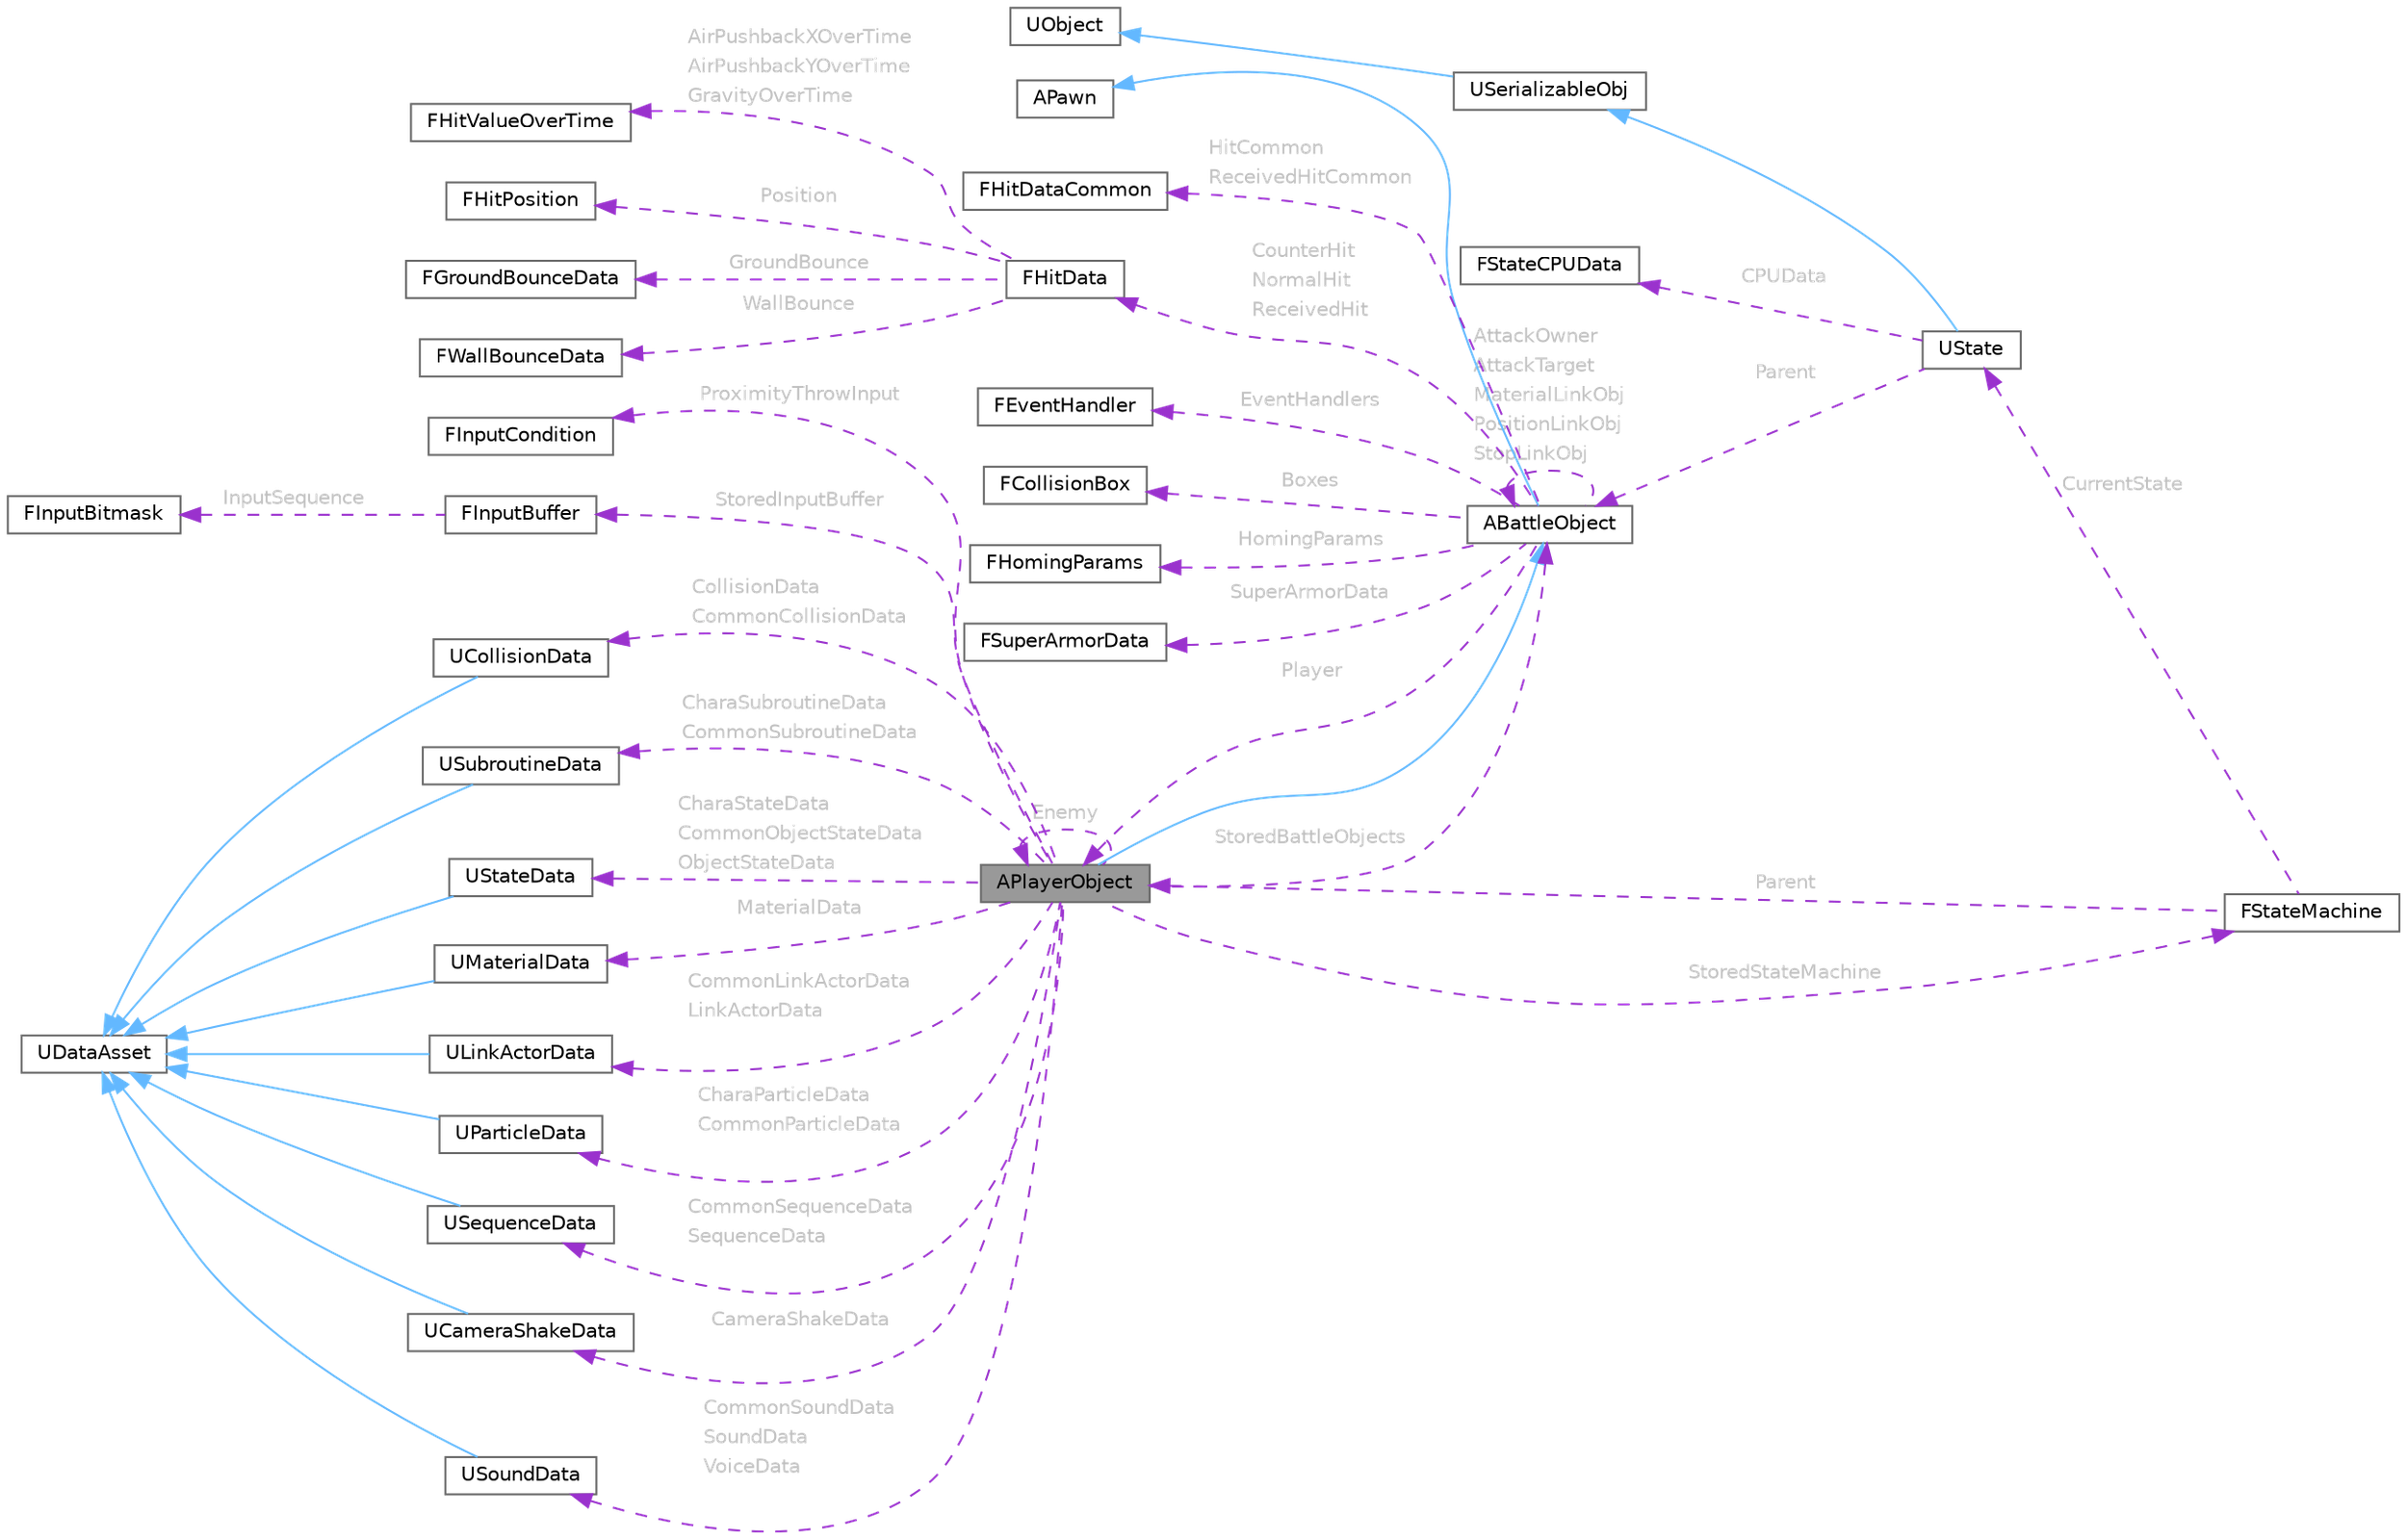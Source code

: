 digraph "APlayerObject"
{
 // LATEX_PDF_SIZE
  bgcolor="transparent";
  edge [fontname=Helvetica,fontsize=10,labelfontname=Helvetica,labelfontsize=10];
  node [fontname=Helvetica,fontsize=10,shape=box,height=0.2,width=0.4];
  rankdir="LR";
  Node1 [id="Node000001",label="APlayerObject",height=0.2,width=0.4,color="gray40", fillcolor="grey60", style="filled", fontcolor="black",tooltip=" "];
  Node2 -> Node1 [id="edge1_Node000001_Node000002",dir="back",color="steelblue1",style="solid",tooltip=" "];
  Node2 [id="Node000002",label="ABattleObject",height=0.2,width=0.4,color="gray40", fillcolor="white", style="filled",URL="$class_a_battle_object.html",tooltip=" "];
  Node3 -> Node2 [id="edge2_Node000002_Node000003",dir="back",color="steelblue1",style="solid",tooltip=" "];
  Node3 [id="Node000003",label="APawn",height=0.2,width=0.4,color="gray40", fillcolor="white", style="filled",tooltip=" "];
  Node4 -> Node2 [id="edge3_Node000002_Node000004",dir="back",color="darkorchid3",style="dashed",tooltip=" ",label=<<TABLE CELLBORDER="0" BORDER="0"><TR><TD VALIGN="top" ALIGN="LEFT" CELLPADDING="1" CELLSPACING="0">HitCommon</TD></TR>
<TR><TD VALIGN="top" ALIGN="LEFT" CELLPADDING="1" CELLSPACING="0">ReceivedHitCommon</TD></TR>
</TABLE>> ,fontcolor="grey" ];
  Node4 [id="Node000004",label="FHitDataCommon",height=0.2,width=0.4,color="gray40", fillcolor="white", style="filled",URL="$struct_f_hit_data_common.html",tooltip=" "];
  Node5 -> Node2 [id="edge4_Node000002_Node000005",dir="back",color="darkorchid3",style="dashed",tooltip=" ",label=<<TABLE CELLBORDER="0" BORDER="0"><TR><TD VALIGN="top" ALIGN="LEFT" CELLPADDING="1" CELLSPACING="0">CounterHit</TD></TR>
<TR><TD VALIGN="top" ALIGN="LEFT" CELLPADDING="1" CELLSPACING="0">NormalHit</TD></TR>
<TR><TD VALIGN="top" ALIGN="LEFT" CELLPADDING="1" CELLSPACING="0">ReceivedHit</TD></TR>
</TABLE>> ,fontcolor="grey" ];
  Node5 [id="Node000005",label="FHitData",height=0.2,width=0.4,color="gray40", fillcolor="white", style="filled",URL="$struct_f_hit_data.html",tooltip=" "];
  Node6 -> Node5 [id="edge5_Node000005_Node000006",dir="back",color="darkorchid3",style="dashed",tooltip=" ",label=<<TABLE CELLBORDER="0" BORDER="0"><TR><TD VALIGN="top" ALIGN="LEFT" CELLPADDING="1" CELLSPACING="0">AirPushbackXOverTime</TD></TR>
<TR><TD VALIGN="top" ALIGN="LEFT" CELLPADDING="1" CELLSPACING="0">AirPushbackYOverTime</TD></TR>
<TR><TD VALIGN="top" ALIGN="LEFT" CELLPADDING="1" CELLSPACING="0">GravityOverTime</TD></TR>
</TABLE>> ,fontcolor="grey" ];
  Node6 [id="Node000006",label="FHitValueOverTime",height=0.2,width=0.4,color="gray40", fillcolor="white", style="filled",URL="$struct_f_hit_value_over_time.html",tooltip=" "];
  Node7 -> Node5 [id="edge6_Node000005_Node000007",dir="back",color="darkorchid3",style="dashed",tooltip=" ",label=<<TABLE CELLBORDER="0" BORDER="0"><TR><TD VALIGN="top" ALIGN="LEFT" CELLPADDING="1" CELLSPACING="0">Position</TD></TR>
</TABLE>> ,fontcolor="grey" ];
  Node7 [id="Node000007",label="FHitPosition",height=0.2,width=0.4,color="gray40", fillcolor="white", style="filled",URL="$struct_f_hit_position.html",tooltip=" "];
  Node8 -> Node5 [id="edge7_Node000005_Node000008",dir="back",color="darkorchid3",style="dashed",tooltip=" ",label=<<TABLE CELLBORDER="0" BORDER="0"><TR><TD VALIGN="top" ALIGN="LEFT" CELLPADDING="1" CELLSPACING="0">GroundBounce</TD></TR>
</TABLE>> ,fontcolor="grey" ];
  Node8 [id="Node000008",label="FGroundBounceData",height=0.2,width=0.4,color="gray40", fillcolor="white", style="filled",URL="$struct_f_ground_bounce_data.html",tooltip=" "];
  Node9 -> Node5 [id="edge8_Node000005_Node000009",dir="back",color="darkorchid3",style="dashed",tooltip=" ",label=<<TABLE CELLBORDER="0" BORDER="0"><TR><TD VALIGN="top" ALIGN="LEFT" CELLPADDING="1" CELLSPACING="0">WallBounce</TD></TR>
</TABLE>> ,fontcolor="grey" ];
  Node9 [id="Node000009",label="FWallBounceData",height=0.2,width=0.4,color="gray40", fillcolor="white", style="filled",URL="$struct_f_wall_bounce_data.html",tooltip=" "];
  Node10 -> Node2 [id="edge9_Node000002_Node000010",dir="back",color="darkorchid3",style="dashed",tooltip=" ",label=<<TABLE CELLBORDER="0" BORDER="0"><TR><TD VALIGN="top" ALIGN="LEFT" CELLPADDING="1" CELLSPACING="0">EventHandlers</TD></TR>
</TABLE>> ,fontcolor="grey" ];
  Node10 [id="Node000010",label="FEventHandler",height=0.2,width=0.4,color="gray40", fillcolor="white", style="filled",URL="$struct_f_event_handler.html",tooltip=" "];
  Node11 -> Node2 [id="edge10_Node000002_Node000011",dir="back",color="darkorchid3",style="dashed",tooltip=" ",label=<<TABLE CELLBORDER="0" BORDER="0"><TR><TD VALIGN="top" ALIGN="LEFT" CELLPADDING="1" CELLSPACING="0">Boxes</TD></TR>
</TABLE>> ,fontcolor="grey" ];
  Node11 [id="Node000011",label="FCollisionBox",height=0.2,width=0.4,color="gray40", fillcolor="white", style="filled",URL="$struct_f_collision_box.html",tooltip="A collision box."];
  Node12 -> Node2 [id="edge11_Node000002_Node000012",dir="back",color="darkorchid3",style="dashed",tooltip=" ",label=<<TABLE CELLBORDER="0" BORDER="0"><TR><TD VALIGN="top" ALIGN="LEFT" CELLPADDING="1" CELLSPACING="0">HomingParams</TD></TR>
</TABLE>> ,fontcolor="grey" ];
  Node12 [id="Node000012",label="FHomingParams",height=0.2,width=0.4,color="gray40", fillcolor="white", style="filled",URL="$struct_f_homing_params.html",tooltip=" "];
  Node13 -> Node2 [id="edge12_Node000002_Node000013",dir="back",color="darkorchid3",style="dashed",tooltip=" ",label=<<TABLE CELLBORDER="0" BORDER="0"><TR><TD VALIGN="top" ALIGN="LEFT" CELLPADDING="1" CELLSPACING="0">SuperArmorData</TD></TR>
</TABLE>> ,fontcolor="grey" ];
  Node13 [id="Node000013",label="FSuperArmorData",height=0.2,width=0.4,color="gray40", fillcolor="white", style="filled",URL="$struct_f_super_armor_data.html",tooltip=" "];
  Node1 -> Node2 [id="edge13_Node000002_Node000001",dir="back",color="darkorchid3",style="dashed",tooltip=" ",label=<<TABLE CELLBORDER="0" BORDER="0"><TR><TD VALIGN="top" ALIGN="LEFT" CELLPADDING="1" CELLSPACING="0">Player</TD></TR>
</TABLE>> ,fontcolor="grey" ];
  Node2 -> Node2 [id="edge14_Node000002_Node000002",dir="back",color="darkorchid3",style="dashed",tooltip=" ",label=<<TABLE CELLBORDER="0" BORDER="0"><TR><TD VALIGN="top" ALIGN="LEFT" CELLPADDING="1" CELLSPACING="0">AttackOwner</TD></TR>
<TR><TD VALIGN="top" ALIGN="LEFT" CELLPADDING="1" CELLSPACING="0">AttackTarget</TD></TR>
<TR><TD VALIGN="top" ALIGN="LEFT" CELLPADDING="1" CELLSPACING="0">MaterialLinkObj</TD></TR>
<TR><TD VALIGN="top" ALIGN="LEFT" CELLPADDING="1" CELLSPACING="0">PositionLinkObj</TD></TR>
<TR><TD VALIGN="top" ALIGN="LEFT" CELLPADDING="1" CELLSPACING="0">StopLinkObj</TD></TR>
</TABLE>> ,fontcolor="grey" ];
  Node14 -> Node1 [id="edge15_Node000001_Node000014",dir="back",color="darkorchid3",style="dashed",tooltip=" ",label=<<TABLE CELLBORDER="0" BORDER="0"><TR><TD VALIGN="top" ALIGN="LEFT" CELLPADDING="1" CELLSPACING="0">ProximityThrowInput</TD></TR>
</TABLE>> ,fontcolor="grey" ];
  Node14 [id="Node000014",label="FInputCondition",height=0.2,width=0.4,color="gray40", fillcolor="white", style="filled",URL="$struct_f_input_condition.html",tooltip=" "];
  Node15 -> Node1 [id="edge16_Node000001_Node000015",dir="back",color="darkorchid3",style="dashed",tooltip=" ",label=<<TABLE CELLBORDER="0" BORDER="0"><TR><TD VALIGN="top" ALIGN="LEFT" CELLPADDING="1" CELLSPACING="0">StoredStateMachine</TD></TR>
</TABLE>> ,fontcolor="grey" ];
  Node15 [id="Node000015",label="FStateMachine",height=0.2,width=0.4,color="gray40", fillcolor="white", style="filled",URL="$struct_f_state_machine.html",tooltip="The player object's state machine."];
  Node16 -> Node15 [id="edge17_Node000015_Node000016",dir="back",color="darkorchid3",style="dashed",tooltip=" ",label=<<TABLE CELLBORDER="0" BORDER="0"><TR><TD VALIGN="top" ALIGN="LEFT" CELLPADDING="1" CELLSPACING="0">CurrentState</TD></TR>
</TABLE>> ,fontcolor="grey" ];
  Node16 [id="Node000016",label="UState",height=0.2,width=0.4,color="gray40", fillcolor="white", style="filled",URL="$class_u_state.html",tooltip="A character state that determines behavior."];
  Node17 -> Node16 [id="edge18_Node000016_Node000017",dir="back",color="steelblue1",style="solid",tooltip=" "];
  Node17 [id="Node000017",label="USerializableObj",height=0.2,width=0.4,color="gray40", fillcolor="white", style="filled",URL="$class_u_serializable_obj.html",tooltip=" "];
  Node18 -> Node17 [id="edge19_Node000017_Node000018",dir="back",color="steelblue1",style="solid",tooltip=" "];
  Node18 [id="Node000018",label="UObject",height=0.2,width=0.4,color="gray40", fillcolor="white", style="filled",tooltip=" "];
  Node2 -> Node16 [id="edge20_Node000016_Node000002",dir="back",color="darkorchid3",style="dashed",tooltip=" ",label=<<TABLE CELLBORDER="0" BORDER="0"><TR><TD VALIGN="top" ALIGN="LEFT" CELLPADDING="1" CELLSPACING="0">Parent</TD></TR>
</TABLE>> ,fontcolor="grey" ];
  Node19 -> Node16 [id="edge21_Node000016_Node000019",dir="back",color="darkorchid3",style="dashed",tooltip=" ",label=<<TABLE CELLBORDER="0" BORDER="0"><TR><TD VALIGN="top" ALIGN="LEFT" CELLPADDING="1" CELLSPACING="0">CPUData</TD></TR>
</TABLE>> ,fontcolor="grey" ];
  Node19 [id="Node000019",label="FStateCPUData",height=0.2,width=0.4,color="gray40", fillcolor="white", style="filled",URL="$struct_f_state_c_p_u_data.html",tooltip=" "];
  Node1 -> Node15 [id="edge22_Node000015_Node000001",dir="back",color="darkorchid3",style="dashed",tooltip=" ",label=<<TABLE CELLBORDER="0" BORDER="0"><TR><TD VALIGN="top" ALIGN="LEFT" CELLPADDING="1" CELLSPACING="0">Parent</TD></TR>
</TABLE>> ,fontcolor="grey" ];
  Node20 -> Node1 [id="edge23_Node000001_Node000020",dir="back",color="darkorchid3",style="dashed",tooltip=" ",label=<<TABLE CELLBORDER="0" BORDER="0"><TR><TD VALIGN="top" ALIGN="LEFT" CELLPADDING="1" CELLSPACING="0">StoredInputBuffer</TD></TR>
</TABLE>> ,fontcolor="grey" ];
  Node20 [id="Node000020",label="FInputBuffer",height=0.2,width=0.4,color="gray40", fillcolor="white", style="filled",URL="$struct_f_input_buffer.html",tooltip="The input buffer for a player object."];
  Node21 -> Node20 [id="edge24_Node000020_Node000021",dir="back",color="darkorchid3",style="dashed",tooltip=" ",label=<<TABLE CELLBORDER="0" BORDER="0"><TR><TD VALIGN="top" ALIGN="LEFT" CELLPADDING="1" CELLSPACING="0">InputSequence</TD></TR>
</TABLE>> ,fontcolor="grey" ];
  Node21 [id="Node000021",label="FInputBitmask",height=0.2,width=0.4,color="gray40", fillcolor="white", style="filled",URL="$struct_f_input_bitmask.html",tooltip=" "];
  Node1 -> Node1 [id="edge25_Node000001_Node000001",dir="back",color="darkorchid3",style="dashed",tooltip=" ",label=<<TABLE CELLBORDER="0" BORDER="0"><TR><TD VALIGN="top" ALIGN="LEFT" CELLPADDING="1" CELLSPACING="0">Enemy</TD></TR>
</TABLE>> ,fontcolor="grey" ];
  Node2 -> Node1 [id="edge26_Node000001_Node000002",dir="back",color="darkorchid3",style="dashed",tooltip=" ",label=<<TABLE CELLBORDER="0" BORDER="0"><TR><TD VALIGN="top" ALIGN="LEFT" CELLPADDING="1" CELLSPACING="0">StoredBattleObjects</TD></TR>
</TABLE>> ,fontcolor="grey" ];
  Node22 -> Node1 [id="edge27_Node000001_Node000022",dir="back",color="darkorchid3",style="dashed",tooltip=" ",label=<<TABLE CELLBORDER="0" BORDER="0"><TR><TD VALIGN="top" ALIGN="LEFT" CELLPADDING="1" CELLSPACING="0">CollisionData</TD></TR>
<TR><TD VALIGN="top" ALIGN="LEFT" CELLPADDING="1" CELLSPACING="0">CommonCollisionData</TD></TR>
</TABLE>> ,fontcolor="grey" ];
  Node22 [id="Node000022",label="UCollisionData",height=0.2,width=0.4,color="gray40", fillcolor="white", style="filled",URL="$class_u_collision_data.html",tooltip=" "];
  Node23 -> Node22 [id="edge28_Node000022_Node000023",dir="back",color="steelblue1",style="solid",tooltip=" "];
  Node23 [id="Node000023",label="UDataAsset",height=0.2,width=0.4,color="gray40", fillcolor="white", style="filled",tooltip=" "];
  Node24 -> Node1 [id="edge29_Node000001_Node000024",dir="back",color="darkorchid3",style="dashed",tooltip=" ",label=<<TABLE CELLBORDER="0" BORDER="0"><TR><TD VALIGN="top" ALIGN="LEFT" CELLPADDING="1" CELLSPACING="0">CharaSubroutineData</TD></TR>
<TR><TD VALIGN="top" ALIGN="LEFT" CELLPADDING="1" CELLSPACING="0">CommonSubroutineData</TD></TR>
</TABLE>> ,fontcolor="grey" ];
  Node24 [id="Node000024",label="USubroutineData",height=0.2,width=0.4,color="gray40", fillcolor="white", style="filled",URL="$class_u_subroutine_data.html",tooltip=" "];
  Node23 -> Node24 [id="edge30_Node000024_Node000023",dir="back",color="steelblue1",style="solid",tooltip=" "];
  Node25 -> Node1 [id="edge31_Node000001_Node000025",dir="back",color="darkorchid3",style="dashed",tooltip=" ",label=<<TABLE CELLBORDER="0" BORDER="0"><TR><TD VALIGN="top" ALIGN="LEFT" CELLPADDING="1" CELLSPACING="0">CharaStateData</TD></TR>
<TR><TD VALIGN="top" ALIGN="LEFT" CELLPADDING="1" CELLSPACING="0">CommonObjectStateData</TD></TR>
<TR><TD VALIGN="top" ALIGN="LEFT" CELLPADDING="1" CELLSPACING="0">ObjectStateData</TD></TR>
</TABLE>> ,fontcolor="grey" ];
  Node25 [id="Node000025",label="UStateData",height=0.2,width=0.4,color="gray40", fillcolor="white", style="filled",URL="$class_u_state_data.html",tooltip=" "];
  Node23 -> Node25 [id="edge32_Node000025_Node000023",dir="back",color="steelblue1",style="solid",tooltip=" "];
  Node26 -> Node1 [id="edge33_Node000001_Node000026",dir="back",color="darkorchid3",style="dashed",tooltip=" ",label=<<TABLE CELLBORDER="0" BORDER="0"><TR><TD VALIGN="top" ALIGN="LEFT" CELLPADDING="1" CELLSPACING="0">MaterialData</TD></TR>
</TABLE>> ,fontcolor="grey" ];
  Node26 [id="Node000026",label="UMaterialData",height=0.2,width=0.4,color="gray40", fillcolor="white", style="filled",URL="$class_u_material_data.html",tooltip=" "];
  Node23 -> Node26 [id="edge34_Node000026_Node000023",dir="back",color="steelblue1",style="solid",tooltip=" "];
  Node27 -> Node1 [id="edge35_Node000001_Node000027",dir="back",color="darkorchid3",style="dashed",tooltip=" ",label=<<TABLE CELLBORDER="0" BORDER="0"><TR><TD VALIGN="top" ALIGN="LEFT" CELLPADDING="1" CELLSPACING="0">CommonLinkActorData</TD></TR>
<TR><TD VALIGN="top" ALIGN="LEFT" CELLPADDING="1" CELLSPACING="0">LinkActorData</TD></TR>
</TABLE>> ,fontcolor="grey" ];
  Node27 [id="Node000027",label="ULinkActorData",height=0.2,width=0.4,color="gray40", fillcolor="white", style="filled",URL="$class_u_link_actor_data.html",tooltip=" "];
  Node23 -> Node27 [id="edge36_Node000027_Node000023",dir="back",color="steelblue1",style="solid",tooltip=" "];
  Node28 -> Node1 [id="edge37_Node000001_Node000028",dir="back",color="darkorchid3",style="dashed",tooltip=" ",label=<<TABLE CELLBORDER="0" BORDER="0"><TR><TD VALIGN="top" ALIGN="LEFT" CELLPADDING="1" CELLSPACING="0">CharaParticleData</TD></TR>
<TR><TD VALIGN="top" ALIGN="LEFT" CELLPADDING="1" CELLSPACING="0">CommonParticleData</TD></TR>
</TABLE>> ,fontcolor="grey" ];
  Node28 [id="Node000028",label="UParticleData",height=0.2,width=0.4,color="gray40", fillcolor="white", style="filled",URL="$class_u_particle_data.html",tooltip=" "];
  Node23 -> Node28 [id="edge38_Node000028_Node000023",dir="back",color="steelblue1",style="solid",tooltip=" "];
  Node29 -> Node1 [id="edge39_Node000001_Node000029",dir="back",color="darkorchid3",style="dashed",tooltip=" ",label=<<TABLE CELLBORDER="0" BORDER="0"><TR><TD VALIGN="top" ALIGN="LEFT" CELLPADDING="1" CELLSPACING="0">CommonSequenceData</TD></TR>
<TR><TD VALIGN="top" ALIGN="LEFT" CELLPADDING="1" CELLSPACING="0">SequenceData</TD></TR>
</TABLE>> ,fontcolor="grey" ];
  Node29 [id="Node000029",label="USequenceData",height=0.2,width=0.4,color="gray40", fillcolor="white", style="filled",URL="$class_u_sequence_data.html",tooltip=" "];
  Node23 -> Node29 [id="edge40_Node000029_Node000023",dir="back",color="steelblue1",style="solid",tooltip=" "];
  Node30 -> Node1 [id="edge41_Node000001_Node000030",dir="back",color="darkorchid3",style="dashed",tooltip=" ",label=<<TABLE CELLBORDER="0" BORDER="0"><TR><TD VALIGN="top" ALIGN="LEFT" CELLPADDING="1" CELLSPACING="0">CameraShakeData</TD></TR>
</TABLE>> ,fontcolor="grey" ];
  Node30 [id="Node000030",label="UCameraShakeData",height=0.2,width=0.4,color="gray40", fillcolor="white", style="filled",URL="$class_u_camera_shake_data.html",tooltip=" "];
  Node23 -> Node30 [id="edge42_Node000030_Node000023",dir="back",color="steelblue1",style="solid",tooltip=" "];
  Node31 -> Node1 [id="edge43_Node000001_Node000031",dir="back",color="darkorchid3",style="dashed",tooltip=" ",label=<<TABLE CELLBORDER="0" BORDER="0"><TR><TD VALIGN="top" ALIGN="LEFT" CELLPADDING="1" CELLSPACING="0">CommonSoundData</TD></TR>
<TR><TD VALIGN="top" ALIGN="LEFT" CELLPADDING="1" CELLSPACING="0">SoundData</TD></TR>
<TR><TD VALIGN="top" ALIGN="LEFT" CELLPADDING="1" CELLSPACING="0">VoiceData</TD></TR>
</TABLE>> ,fontcolor="grey" ];
  Node31 [id="Node000031",label="USoundData",height=0.2,width=0.4,color="gray40", fillcolor="white", style="filled",URL="$class_u_sound_data.html",tooltip=" "];
  Node23 -> Node31 [id="edge44_Node000031_Node000023",dir="back",color="steelblue1",style="solid",tooltip=" "];
}
